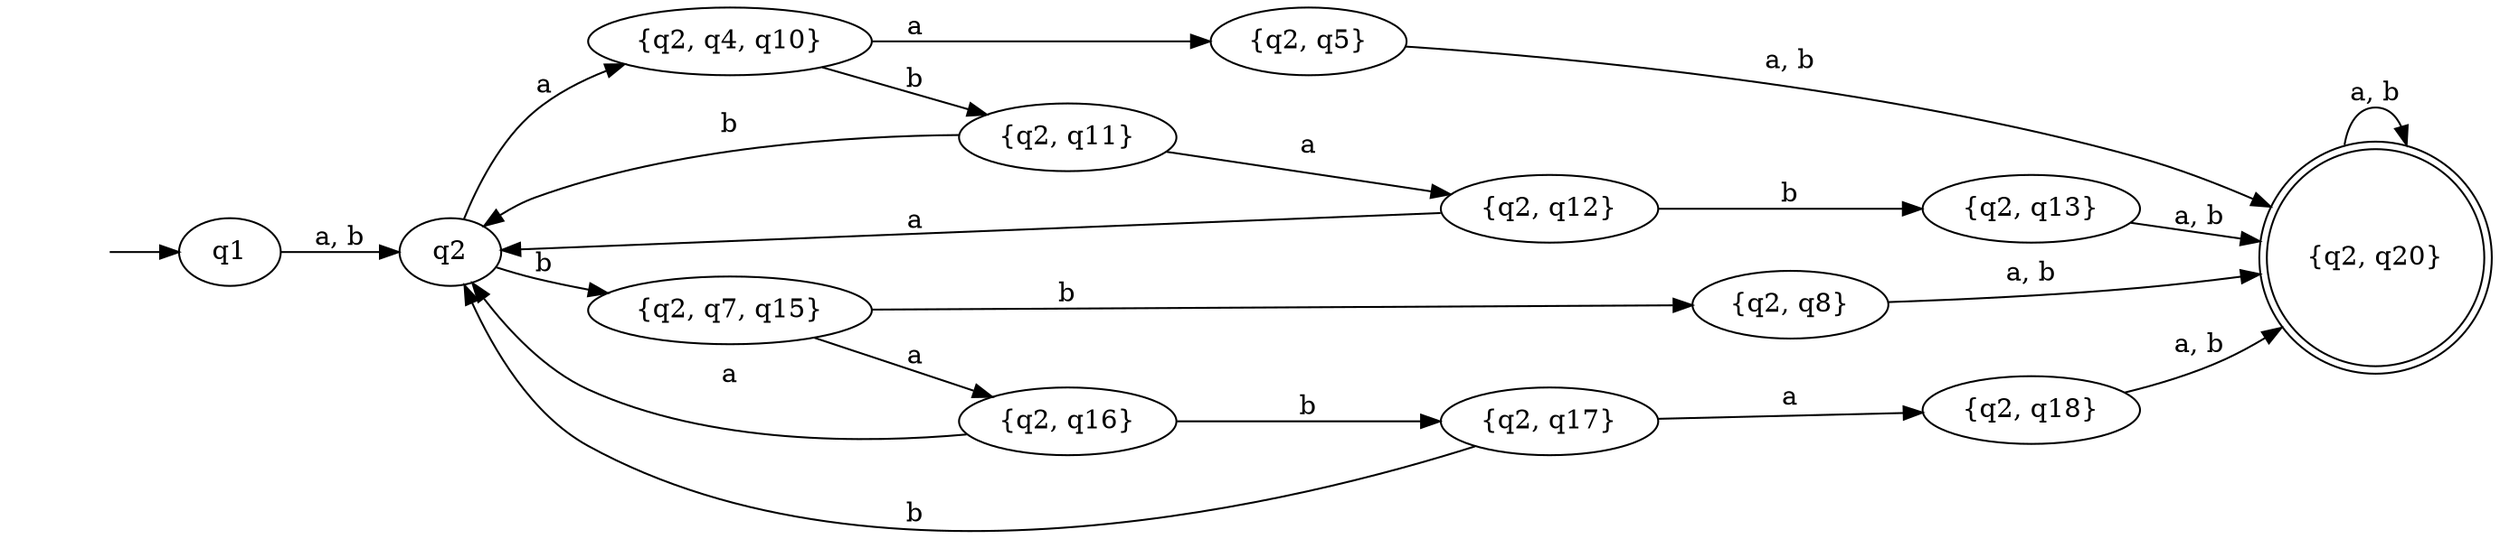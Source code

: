 digraph {
    rankdir = LR
    "" [shape = none]
    "{q2, q20}" [shape = doublecircle]
    "" -> q1
    q1 -> q2 [label = "a, b"]
    q2 -> "{q2, q4, q10}" [label = a]
    q2 -> "{q2, q7, q15}" [label = b]
    "{q2, q4, q10}" -> "{q2, q5}" [label = a]
    "{q2, q4, q10}" -> "{q2, q11}" [label = b]
    "{q2, q7, q15}" -> "{q2, q16}" [label = a]
    "{q2, q7, q15}" -> "{q2, q8}" [label = b]
    "{q2, q5}" -> "{q2, q20}" [label = "a, b"]
    "{q2, q11}" -> "{q2, q12}" [label = a]
    "{q2, q11}" -> q2 [label = b]
    "{q2, q16}" -> q2 [label = a]
    "{q2, q16}" -> "{q2, q17}" [label = b]
    "{q2, q8}" -> "{q2, q20}" [label = "a, b"]
    "{q2, q20}" -> "{q2, q20}" [label = "a, b"]
    "{q2, q12}" -> q2 [label = a]
    "{q2, q12}" -> "{q2, q13}" [label = b]
    "{q2, q17}" -> "{q2, q18}" [label = a]
    "{q2, q17}" -> q2 [label = b]
    "{q2, q13}" -> "{q2, q20}" [label = "a, b"]
    "{q2, q18}" -> "{q2, q20}" [label = "a, b"]
}